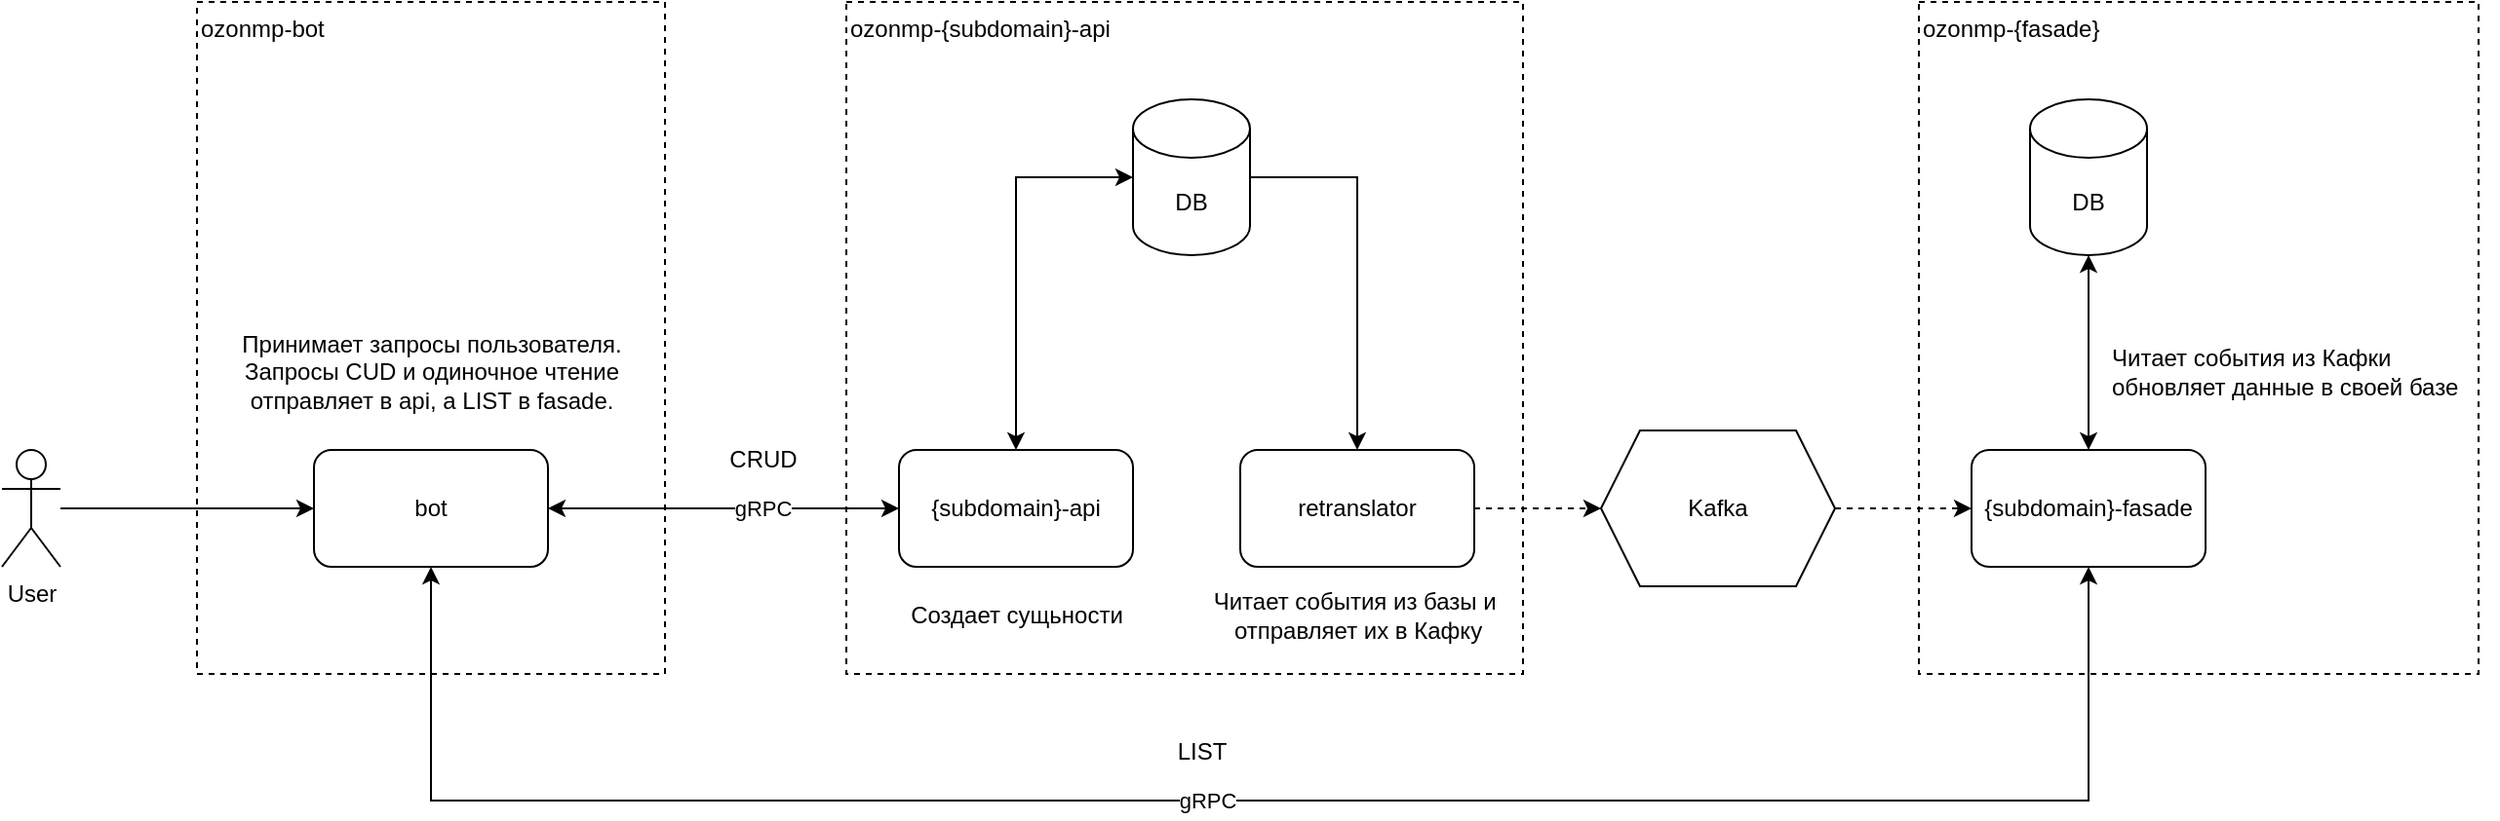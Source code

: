 <mxfile version="22.0.2" type="device">
  <diagram name="Страница — 1" id="jM4UAXQ-53DUuUMlllH-">
    <mxGraphModel dx="1687" dy="993" grid="1" gridSize="10" guides="1" tooltips="1" connect="1" arrows="1" fold="1" page="1" pageScale="1" pageWidth="1654" pageHeight="1169" math="0" shadow="0">
      <root>
        <mxCell id="0" />
        <mxCell id="1" parent="0" />
        <mxCell id="ZMEA96QxX4W5FmUuIoxe-7" value="ozonmp-bot" style="rounded=0;whiteSpace=wrap;html=1;fillColor=none;dashed=1;labelPosition=center;verticalLabelPosition=middle;align=left;verticalAlign=top;horizontal=1;" vertex="1" parent="1">
          <mxGeometry x="287" y="280" width="240" height="345" as="geometry" />
        </mxCell>
        <mxCell id="ZMEA96QxX4W5FmUuIoxe-6" value="ozonmp-{subdomain}-api" style="rounded=0;whiteSpace=wrap;html=1;fillColor=none;dashed=1;align=left;verticalAlign=top;" vertex="1" parent="1">
          <mxGeometry x="620" y="280" width="347" height="345" as="geometry" />
        </mxCell>
        <mxCell id="ZMEA96QxX4W5FmUuIoxe-8" value="ozonmp-{fasade}" style="rounded=0;whiteSpace=wrap;html=1;fillColor=none;dashed=1;labelPosition=center;verticalLabelPosition=middle;align=left;verticalAlign=top;" vertex="1" parent="1">
          <mxGeometry x="1170" y="280" width="287" height="345" as="geometry" />
        </mxCell>
        <mxCell id="In0g9n-9haiToU50004C-3" style="edgeStyle=orthogonalEdgeStyle;rounded=0;orthogonalLoop=1;jettySize=auto;html=1;startArrow=classic;startFill=1;" parent="1" source="In0g9n-9haiToU50004C-1" target="In0g9n-9haiToU50004C-2" edge="1">
          <mxGeometry relative="1" as="geometry" />
        </mxCell>
        <mxCell id="In0g9n-9haiToU50004C-4" value="gRPC" style="edgeLabel;html=1;align=center;verticalAlign=middle;resizable=0;points=[];" parent="In0g9n-9haiToU50004C-3" vertex="1" connectable="0">
          <mxGeometry x="-0.1" y="3" relative="1" as="geometry">
            <mxPoint x="29" y="3" as="offset" />
          </mxGeometry>
        </mxCell>
        <mxCell id="In0g9n-9haiToU50004C-15" style="edgeStyle=orthogonalEdgeStyle;rounded=0;orthogonalLoop=1;jettySize=auto;html=1;startArrow=classic;startFill=1;" parent="1" source="In0g9n-9haiToU50004C-1" target="In0g9n-9haiToU50004C-7" edge="1">
          <mxGeometry relative="1" as="geometry">
            <Array as="points">
              <mxPoint x="407" y="690" />
              <mxPoint x="1257" y="690" />
            </Array>
          </mxGeometry>
        </mxCell>
        <mxCell id="In0g9n-9haiToU50004C-16" value="gRPC" style="edgeLabel;html=1;align=center;verticalAlign=middle;resizable=0;points=[];" parent="In0g9n-9haiToU50004C-15" vertex="1" connectable="0">
          <mxGeometry x="-0.05" relative="1" as="geometry">
            <mxPoint as="offset" />
          </mxGeometry>
        </mxCell>
        <mxCell id="In0g9n-9haiToU50004C-1" value="bot" style="rounded=1;whiteSpace=wrap;html=1;" parent="1" vertex="1">
          <mxGeometry x="347" y="510" width="120" height="60" as="geometry" />
        </mxCell>
        <mxCell id="In0g9n-9haiToU50004C-6" style="edgeStyle=orthogonalEdgeStyle;rounded=0;orthogonalLoop=1;jettySize=auto;html=1;startArrow=classic;startFill=1;" parent="1" source="In0g9n-9haiToU50004C-2" target="In0g9n-9haiToU50004C-5" edge="1">
          <mxGeometry relative="1" as="geometry">
            <Array as="points">
              <mxPoint x="707" y="370" />
            </Array>
          </mxGeometry>
        </mxCell>
        <mxCell id="In0g9n-9haiToU50004C-10" style="edgeStyle=orthogonalEdgeStyle;rounded=0;orthogonalLoop=1;jettySize=auto;html=1;dashed=1;" parent="1" source="ZMEA96QxX4W5FmUuIoxe-1" target="In0g9n-9haiToU50004C-14" edge="1">
          <mxGeometry relative="1" as="geometry">
            <mxPoint x="1017" y="540" as="targetPoint" />
          </mxGeometry>
        </mxCell>
        <mxCell id="In0g9n-9haiToU50004C-2" value="{subdomain}-api" style="rounded=1;whiteSpace=wrap;html=1;" parent="1" vertex="1">
          <mxGeometry x="647" y="510" width="120" height="60" as="geometry" />
        </mxCell>
        <mxCell id="ZMEA96QxX4W5FmUuIoxe-3" style="edgeStyle=orthogonalEdgeStyle;rounded=0;orthogonalLoop=1;jettySize=auto;html=1;" edge="1" parent="1" source="In0g9n-9haiToU50004C-5" target="ZMEA96QxX4W5FmUuIoxe-1">
          <mxGeometry relative="1" as="geometry">
            <Array as="points">
              <mxPoint x="882" y="370" />
            </Array>
          </mxGeometry>
        </mxCell>
        <mxCell id="In0g9n-9haiToU50004C-5" value="DB" style="shape=cylinder3;whiteSpace=wrap;html=1;boundedLbl=1;backgroundOutline=1;size=15;" parent="1" vertex="1">
          <mxGeometry x="767" y="330" width="60" height="80" as="geometry" />
        </mxCell>
        <mxCell id="In0g9n-9haiToU50004C-13" style="edgeStyle=orthogonalEdgeStyle;rounded=0;orthogonalLoop=1;jettySize=auto;html=1;startArrow=classic;startFill=1;" parent="1" source="In0g9n-9haiToU50004C-7" target="In0g9n-9haiToU50004C-12" edge="1">
          <mxGeometry relative="1" as="geometry" />
        </mxCell>
        <mxCell id="In0g9n-9haiToU50004C-7" value="{subdomain}-fasade" style="rounded=1;whiteSpace=wrap;html=1;" parent="1" vertex="1">
          <mxGeometry x="1197" y="510" width="120" height="60" as="geometry" />
        </mxCell>
        <mxCell id="In0g9n-9haiToU50004C-11" style="edgeStyle=orthogonalEdgeStyle;rounded=0;orthogonalLoop=1;jettySize=auto;html=1;dashed=1;" parent="1" source="In0g9n-9haiToU50004C-14" target="In0g9n-9haiToU50004C-7" edge="1">
          <mxGeometry relative="1" as="geometry">
            <mxPoint x="1137" y="540" as="sourcePoint" />
          </mxGeometry>
        </mxCell>
        <mxCell id="In0g9n-9haiToU50004C-12" value="DB" style="shape=cylinder3;whiteSpace=wrap;html=1;boundedLbl=1;backgroundOutline=1;size=15;" parent="1" vertex="1">
          <mxGeometry x="1227" y="330" width="60" height="80" as="geometry" />
        </mxCell>
        <mxCell id="In0g9n-9haiToU50004C-14" value="Kafka" style="shape=hexagon;perimeter=hexagonPerimeter2;whiteSpace=wrap;html=1;fixedSize=1;" parent="1" vertex="1">
          <mxGeometry x="1007" y="500" width="120" height="80" as="geometry" />
        </mxCell>
        <mxCell id="In0g9n-9haiToU50004C-17" value="Создает сущьности" style="text;html=1;align=center;verticalAlign=middle;resizable=0;points=[];autosize=1;strokeColor=none;fillColor=none;" parent="1" vertex="1">
          <mxGeometry x="642" y="580" width="130" height="30" as="geometry" />
        </mxCell>
        <mxCell id="In0g9n-9haiToU50004C-18" value="Читает события из Кафки&lt;br&gt;обновляет данные в своей базе" style="text;html=1;align=left;verticalAlign=middle;resizable=0;points=[];autosize=1;strokeColor=none;fillColor=none;" parent="1" vertex="1">
          <mxGeometry x="1267" y="450" width="200" height="40" as="geometry" />
        </mxCell>
        <mxCell id="In0g9n-9haiToU50004C-19" value="LIST" style="text;html=1;align=center;verticalAlign=middle;resizable=0;points=[];autosize=1;strokeColor=none;fillColor=none;" parent="1" vertex="1">
          <mxGeometry x="777" y="650" width="50" height="30" as="geometry" />
        </mxCell>
        <mxCell id="In0g9n-9haiToU50004C-20" value="CRUD" style="text;html=1;align=center;verticalAlign=middle;resizable=0;points=[];autosize=1;strokeColor=none;fillColor=none;" parent="1" vertex="1">
          <mxGeometry x="547" y="500" width="60" height="30" as="geometry" />
        </mxCell>
        <mxCell id="In0g9n-9haiToU50004C-22" style="edgeStyle=orthogonalEdgeStyle;rounded=0;orthogonalLoop=1;jettySize=auto;html=1;" parent="1" source="In0g9n-9haiToU50004C-21" target="In0g9n-9haiToU50004C-1" edge="1">
          <mxGeometry relative="1" as="geometry" />
        </mxCell>
        <mxCell id="In0g9n-9haiToU50004C-21" value="User" style="shape=umlActor;verticalLabelPosition=bottom;verticalAlign=top;html=1;outlineConnect=0;" parent="1" vertex="1">
          <mxGeometry x="187" y="510" width="30" height="60" as="geometry" />
        </mxCell>
        <mxCell id="ZMEA96QxX4W5FmUuIoxe-1" value="retranslator" style="rounded=1;whiteSpace=wrap;html=1;" vertex="1" parent="1">
          <mxGeometry x="822" y="510" width="120" height="60" as="geometry" />
        </mxCell>
        <mxCell id="ZMEA96QxX4W5FmUuIoxe-4" value="Читает события из базы и&amp;nbsp;&lt;br&gt;отправляет их в Кафку" style="text;html=1;align=center;verticalAlign=middle;resizable=0;points=[];autosize=1;strokeColor=none;fillColor=none;" vertex="1" parent="1">
          <mxGeometry x="797" y="575" width="170" height="40" as="geometry" />
        </mxCell>
        <mxCell id="ZMEA96QxX4W5FmUuIoxe-5" value="Принимает запросы пользователя.&lt;br&gt;Запросы CUD и одиночное чтение &lt;br&gt;отправляет в api, а LIST в fasade." style="text;html=1;align=center;verticalAlign=middle;resizable=0;points=[];autosize=1;strokeColor=none;fillColor=none;" vertex="1" parent="1">
          <mxGeometry x="297" y="440" width="220" height="60" as="geometry" />
        </mxCell>
      </root>
    </mxGraphModel>
  </diagram>
</mxfile>
